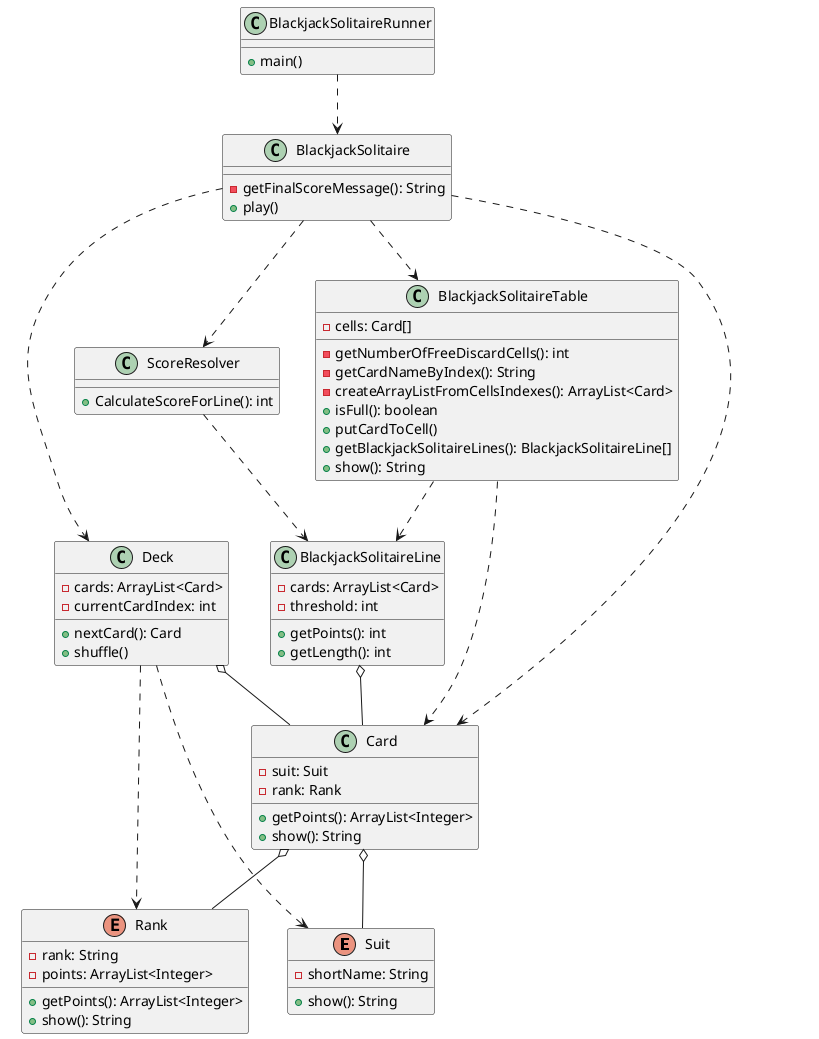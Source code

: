 @startuml

enum Suit {
    - shortName: String
    + show(): String
}

enum Rank{
    - rank: String
    - points: ArrayList<Integer>
    + getPoints(): ArrayList<Integer>
    + show(): String
}

class Card {
    - suit: Suit
    - rank: Rank
    + getPoints(): ArrayList<Integer>
    + show(): String
}

Card o-- Suit
Card o-- Rank

class Deck {
    - cards: ArrayList<Card>
    - currentCardIndex: int
    + nextCard(): Card
    + shuffle()
}

class BlackjackSolitaireLine {
    - cards: ArrayList<Card>
    - threshold: int
    + getPoints(): int
    + getLength(): int
}

class BlackjackSolitaireTable {
    - cells: Card[]
    - getNumberOfFreeDiscardCells(): int
    - getCardNameByIndex(): String
    - createArrayListFromCellsIndexes(): ArrayList<Card>
    + isFull(): boolean
    + putCardToCell()
    + getBlackjackSolitaireLines(): BlackjackSolitaireLine[]
    + show(): String
}

class ScoreResolver {
    + CalculateScoreForLine(): int
}

class BlackjackSolitaire {
    - getFinalScoreMessage(): String
    + play()
}

class BlackjackSolitaireRunner{
    + main()
}

BlackjackSolitaireRunner ..> BlackjackSolitaire

BlackjackSolitaireTable ..> BlackjackSolitaireLine
BlackjackSolitaireTable ..> Card

BlackjackSolitaire ..> ScoreResolver
BlackjackSolitaire ..> BlackjackSolitaireTable
BlackjackSolitaire ..> Deck
BlackjackSolitaire ..> Card

ScoreResolver ..> BlackjackSolitaireLine

BlackjackSolitaireLine o-- Card

Deck o-- Card
Deck ..> Suit
Deck ..> Rank
@enduml
